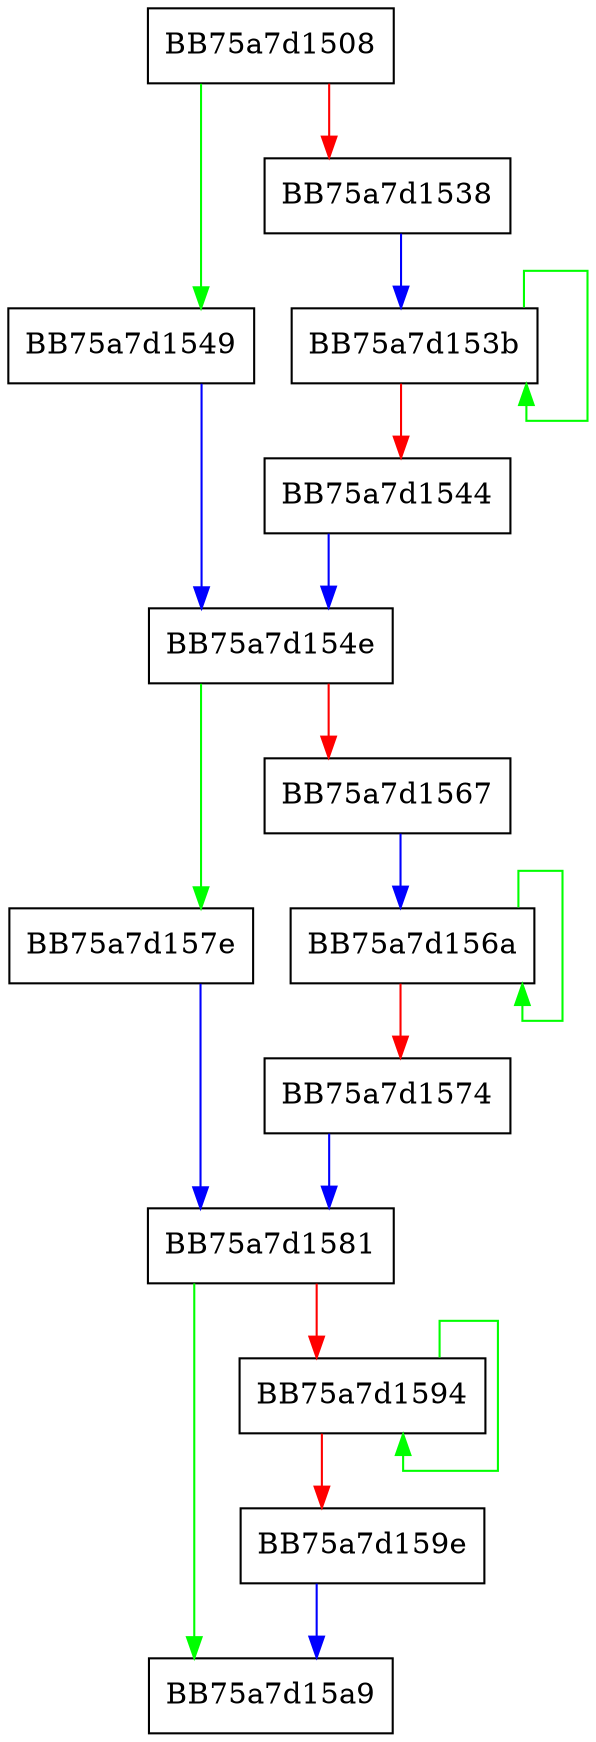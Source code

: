 digraph WPP_SF_SSs {
  node [shape="box"];
  graph [splines=ortho];
  BB75a7d1508 -> BB75a7d1549 [color="green"];
  BB75a7d1508 -> BB75a7d1538 [color="red"];
  BB75a7d1538 -> BB75a7d153b [color="blue"];
  BB75a7d153b -> BB75a7d153b [color="green"];
  BB75a7d153b -> BB75a7d1544 [color="red"];
  BB75a7d1544 -> BB75a7d154e [color="blue"];
  BB75a7d1549 -> BB75a7d154e [color="blue"];
  BB75a7d154e -> BB75a7d157e [color="green"];
  BB75a7d154e -> BB75a7d1567 [color="red"];
  BB75a7d1567 -> BB75a7d156a [color="blue"];
  BB75a7d156a -> BB75a7d156a [color="green"];
  BB75a7d156a -> BB75a7d1574 [color="red"];
  BB75a7d1574 -> BB75a7d1581 [color="blue"];
  BB75a7d157e -> BB75a7d1581 [color="blue"];
  BB75a7d1581 -> BB75a7d15a9 [color="green"];
  BB75a7d1581 -> BB75a7d1594 [color="red"];
  BB75a7d1594 -> BB75a7d1594 [color="green"];
  BB75a7d1594 -> BB75a7d159e [color="red"];
  BB75a7d159e -> BB75a7d15a9 [color="blue"];
}